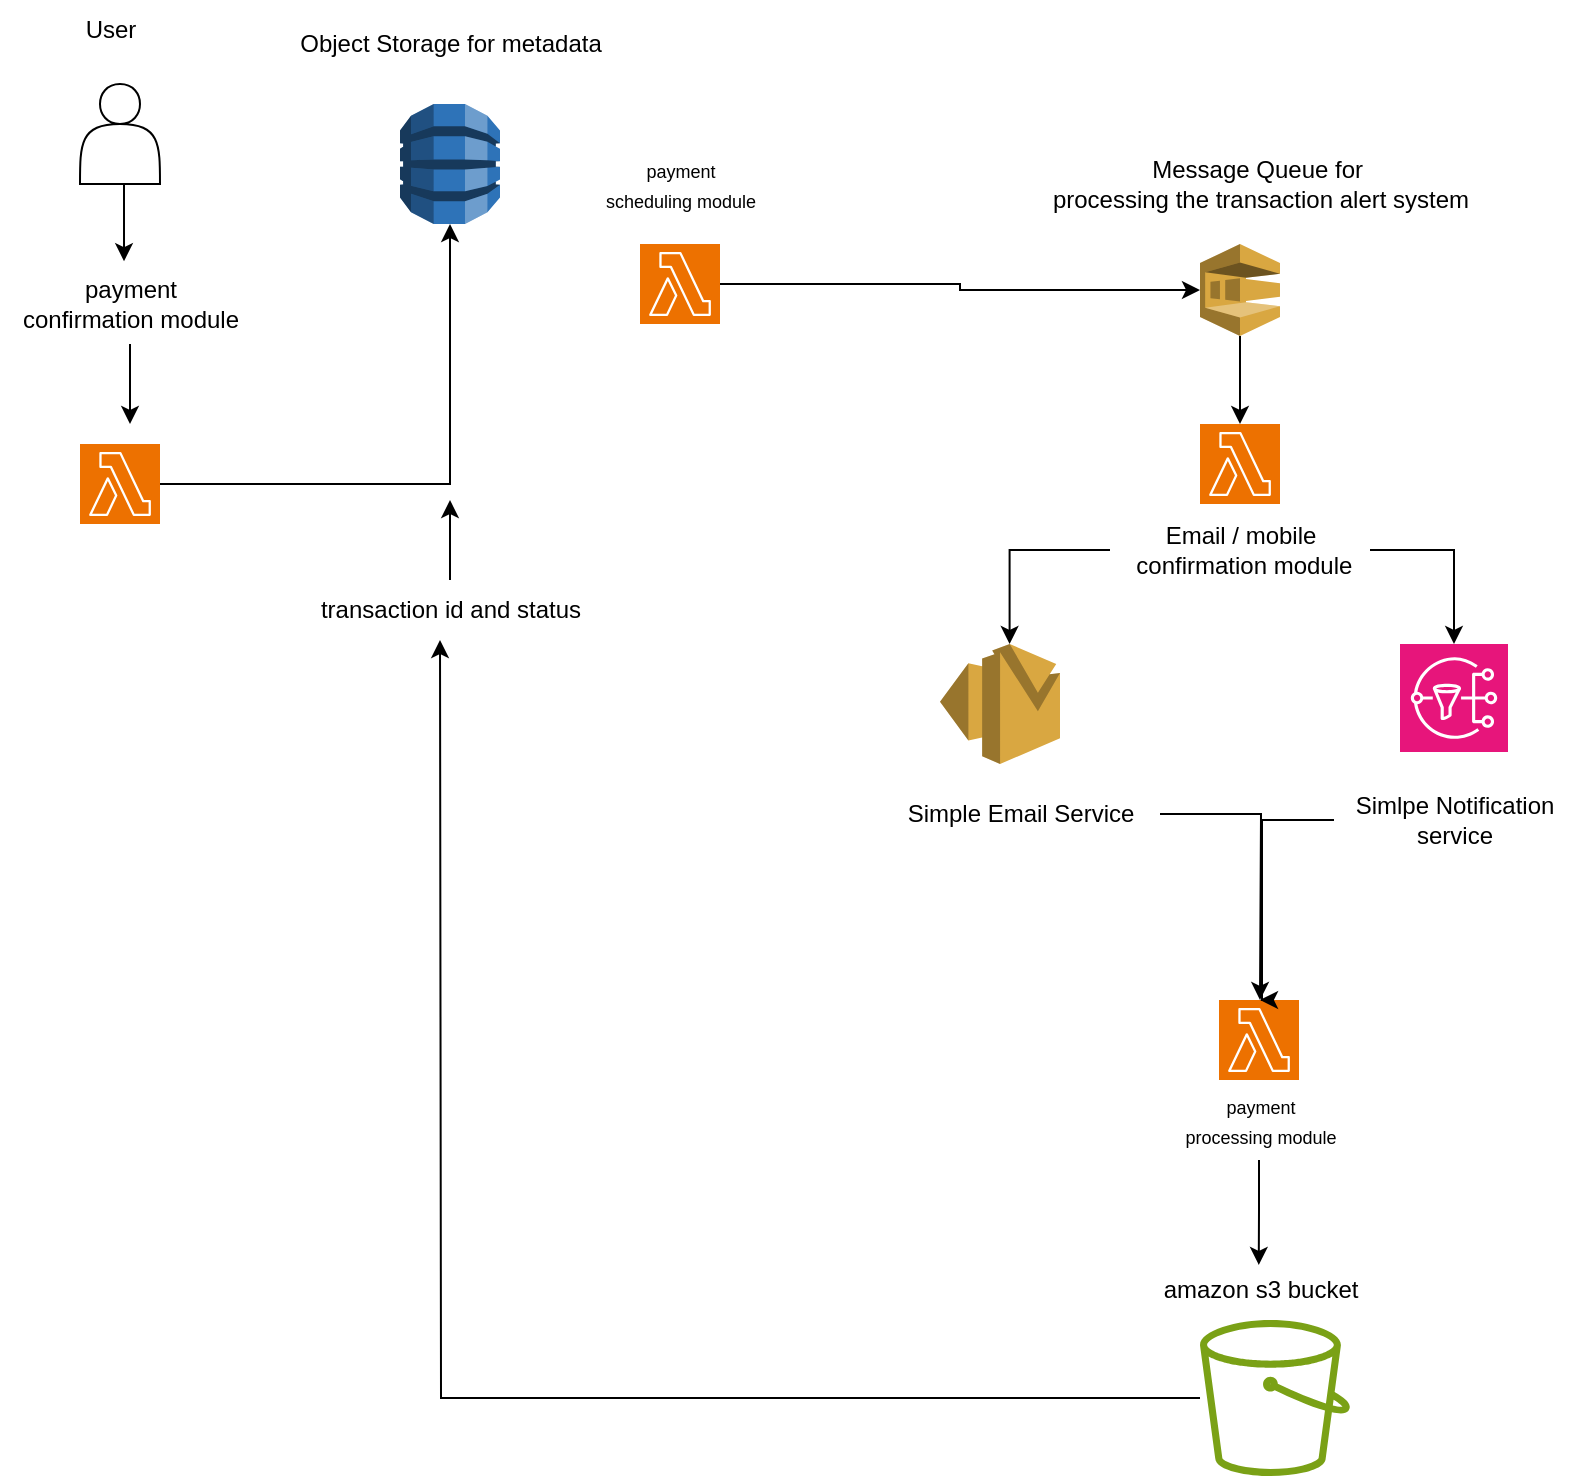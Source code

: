 <mxfile version="22.1.16" type="github">
  <diagram name="Page-1" id="cMrX50yQtDMuLtWBUuMw">
    <mxGraphModel dx="1423" dy="773" grid="1" gridSize="10" guides="1" tooltips="1" connect="1" arrows="1" fold="1" page="1" pageScale="1" pageWidth="850" pageHeight="1100" math="0" shadow="0">
      <root>
        <mxCell id="0" />
        <mxCell id="1" parent="0" />
        <mxCell id="wanejJTsM05DdPmCtUpI-31" value="" style="shape=image;html=1;verticalAlign=top;verticalLabelPosition=bottom;labelBackgroundColor=#ffffff;imageAspect=0;aspect=fixed;image=https://cdn4.iconfinder.com/data/icons/developer-set-3/128/arrowupdown-128.png;direction=south;" vertex="1" parent="1">
          <mxGeometry x="120" y="187" width="50" height="50" as="geometry" />
        </mxCell>
        <mxCell id="wanejJTsM05DdPmCtUpI-1" value="" style="shape=actor;whiteSpace=wrap;html=1;" vertex="1" parent="1">
          <mxGeometry x="40" y="182" width="40" height="50" as="geometry" />
        </mxCell>
        <mxCell id="wanejJTsM05DdPmCtUpI-2" value="" style="sketch=0;points=[[0,0,0],[0.25,0,0],[0.5,0,0],[0.75,0,0],[1,0,0],[0,1,0],[0.25,1,0],[0.5,1,0],[0.75,1,0],[1,1,0],[0,0.25,0],[0,0.5,0],[0,0.75,0],[1,0.25,0],[1,0.5,0],[1,0.75,0]];outlineConnect=0;fontColor=#232F3E;fillColor=#ED7100;strokeColor=#ffffff;dashed=0;verticalLabelPosition=bottom;verticalAlign=top;align=center;html=1;fontSize=12;fontStyle=0;aspect=fixed;shape=mxgraph.aws4.resourceIcon;resIcon=mxgraph.aws4.lambda;" vertex="1" parent="1">
          <mxGeometry x="40" y="362" width="40" height="40" as="geometry" />
        </mxCell>
        <mxCell id="wanejJTsM05DdPmCtUpI-8" style="edgeStyle=orthogonalEdgeStyle;rounded=0;orthogonalLoop=1;jettySize=auto;html=1;" edge="1" parent="1" source="wanejJTsM05DdPmCtUpI-6">
          <mxGeometry relative="1" as="geometry">
            <mxPoint x="65" y="352" as="targetPoint" />
          </mxGeometry>
        </mxCell>
        <mxCell id="wanejJTsM05DdPmCtUpI-6" value="payment &lt;br&gt;confirmation module" style="text;html=1;align=center;verticalAlign=middle;resizable=0;points=[];autosize=1;strokeColor=none;fillColor=none;" vertex="1" parent="1">
          <mxGeometry y="272" width="130" height="40" as="geometry" />
        </mxCell>
        <mxCell id="wanejJTsM05DdPmCtUpI-7" style="edgeStyle=orthogonalEdgeStyle;rounded=0;orthogonalLoop=1;jettySize=auto;html=1;exitX=0.5;exitY=1;exitDx=0;exitDy=0;entryX=0.477;entryY=-0.035;entryDx=0;entryDy=0;entryPerimeter=0;" edge="1" parent="1" source="wanejJTsM05DdPmCtUpI-1" target="wanejJTsM05DdPmCtUpI-6">
          <mxGeometry relative="1" as="geometry" />
        </mxCell>
        <mxCell id="wanejJTsM05DdPmCtUpI-9" value="User" style="text;html=1;align=center;verticalAlign=middle;resizable=0;points=[];autosize=1;strokeColor=none;fillColor=none;" vertex="1" parent="1">
          <mxGeometry x="30" y="140" width="50" height="30" as="geometry" />
        </mxCell>
        <mxCell id="wanejJTsM05DdPmCtUpI-61" style="edgeStyle=orthogonalEdgeStyle;rounded=0;orthogonalLoop=1;jettySize=auto;html=1;entryX=0;entryY=0.5;entryDx=0;entryDy=0;entryPerimeter=0;" edge="1" parent="1" source="wanejJTsM05DdPmCtUpI-10" target="wanejJTsM05DdPmCtUpI-21">
          <mxGeometry relative="1" as="geometry">
            <mxPoint x="590" y="282" as="targetPoint" />
          </mxGeometry>
        </mxCell>
        <mxCell id="wanejJTsM05DdPmCtUpI-10" value="" style="sketch=0;points=[[0,0,0],[0.25,0,0],[0.5,0,0],[0.75,0,0],[1,0,0],[0,1,0],[0.25,1,0],[0.5,1,0],[0.75,1,0],[1,1,0],[0,0.25,0],[0,0.5,0],[0,0.75,0],[1,0.25,0],[1,0.5,0],[1,0.75,0]];outlineConnect=0;fontColor=#232F3E;fillColor=#ED7100;strokeColor=#ffffff;dashed=0;verticalLabelPosition=bottom;verticalAlign=top;align=center;html=1;fontSize=12;fontStyle=0;aspect=fixed;shape=mxgraph.aws4.resourceIcon;resIcon=mxgraph.aws4.lambda;" vertex="1" parent="1">
          <mxGeometry x="320" y="262" width="40" height="40" as="geometry" />
        </mxCell>
        <mxCell id="wanejJTsM05DdPmCtUpI-11" value="&lt;font style=&quot;font-size: 9px;&quot;&gt;payment &lt;br&gt;scheduling module&lt;/font&gt;" style="text;html=1;align=center;verticalAlign=middle;resizable=0;points=[];autosize=1;strokeColor=none;fillColor=none;" vertex="1" parent="1">
          <mxGeometry x="290" y="212" width="100" height="40" as="geometry" />
        </mxCell>
        <mxCell id="wanejJTsM05DdPmCtUpI-16" value="" style="sketch=0;points=[[0,0,0],[0.25,0,0],[0.5,0,0],[0.75,0,0],[1,0,0],[0,1,0],[0.25,1,0],[0.5,1,0],[0.75,1,0],[1,1,0],[0,0.25,0],[0,0.5,0],[0,0.75,0],[1,0.25,0],[1,0.5,0],[1,0.75,0]];outlineConnect=0;fontColor=#232F3E;fillColor=#ED7100;strokeColor=#ffffff;dashed=0;verticalLabelPosition=bottom;verticalAlign=top;align=center;html=1;fontSize=12;fontStyle=0;aspect=fixed;shape=mxgraph.aws4.resourceIcon;resIcon=mxgraph.aws4.lambda;" vertex="1" parent="1">
          <mxGeometry x="609.5" y="640" width="40" height="40" as="geometry" />
        </mxCell>
        <mxCell id="wanejJTsM05DdPmCtUpI-20" value="&lt;font style=&quot;font-size: 9px;&quot;&gt;payment &lt;br&gt;processing module&lt;/font&gt;" style="text;html=1;align=center;verticalAlign=middle;resizable=0;points=[];autosize=1;strokeColor=none;fillColor=none;" vertex="1" parent="1">
          <mxGeometry x="579.5" y="680" width="100" height="40" as="geometry" />
        </mxCell>
        <mxCell id="wanejJTsM05DdPmCtUpI-21" value="" style="outlineConnect=0;dashed=0;verticalLabelPosition=bottom;verticalAlign=top;align=center;html=1;shape=mxgraph.aws3.sqs;fillColor=#D9A741;gradientColor=none;" vertex="1" parent="1">
          <mxGeometry x="600" y="262" width="40" height="46" as="geometry" />
        </mxCell>
        <mxCell id="wanejJTsM05DdPmCtUpI-23" value="" style="outlineConnect=0;dashed=0;verticalLabelPosition=bottom;verticalAlign=top;align=center;html=1;shape=mxgraph.aws3.dynamo_db;fillColor=#2E73B8;gradientColor=none;" vertex="1" parent="1">
          <mxGeometry x="200" y="192" width="50" height="60" as="geometry" />
        </mxCell>
        <mxCell id="wanejJTsM05DdPmCtUpI-28" style="edgeStyle=orthogonalEdgeStyle;rounded=0;orthogonalLoop=1;jettySize=auto;html=1;entryX=0.5;entryY=1;entryDx=0;entryDy=0;entryPerimeter=0;" edge="1" parent="1" source="wanejJTsM05DdPmCtUpI-2" target="wanejJTsM05DdPmCtUpI-23">
          <mxGeometry relative="1" as="geometry" />
        </mxCell>
        <mxCell id="wanejJTsM05DdPmCtUpI-33" value="Object Storage for metadata" style="text;html=1;align=center;verticalAlign=middle;resizable=0;points=[];autosize=1;strokeColor=none;fillColor=none;" vertex="1" parent="1">
          <mxGeometry x="140" y="147" width="170" height="30" as="geometry" />
        </mxCell>
        <mxCell id="wanejJTsM05DdPmCtUpI-40" value="" style="sketch=0;points=[[0,0,0],[0.25,0,0],[0.5,0,0],[0.75,0,0],[1,0,0],[0,1,0],[0.25,1,0],[0.5,1,0],[0.75,1,0],[1,1,0],[0,0.25,0],[0,0.5,0],[0,0.75,0],[1,0.25,0],[1,0.5,0],[1,0.75,0]];outlineConnect=0;fontColor=#232F3E;fillColor=#ED7100;strokeColor=#ffffff;dashed=0;verticalLabelPosition=bottom;verticalAlign=top;align=center;html=1;fontSize=12;fontStyle=0;aspect=fixed;shape=mxgraph.aws4.resourceIcon;resIcon=mxgraph.aws4.lambda;" vertex="1" parent="1">
          <mxGeometry x="600" y="352" width="40" height="40" as="geometry" />
        </mxCell>
        <mxCell id="wanejJTsM05DdPmCtUpI-41" style="edgeStyle=orthogonalEdgeStyle;rounded=0;orthogonalLoop=1;jettySize=auto;html=1;entryX=0.5;entryY=0;entryDx=0;entryDy=0;entryPerimeter=0;" edge="1" parent="1" source="wanejJTsM05DdPmCtUpI-21" target="wanejJTsM05DdPmCtUpI-40">
          <mxGeometry relative="1" as="geometry" />
        </mxCell>
        <mxCell id="wanejJTsM05DdPmCtUpI-48" style="edgeStyle=orthogonalEdgeStyle;rounded=0;orthogonalLoop=1;jettySize=auto;html=1;" edge="1" parent="1" source="wanejJTsM05DdPmCtUpI-42" target="wanejJTsM05DdPmCtUpI-46">
          <mxGeometry relative="1" as="geometry" />
        </mxCell>
        <mxCell id="wanejJTsM05DdPmCtUpI-42" value="Email / mobile&lt;br&gt;&amp;nbsp;confirmation module" style="text;html=1;align=center;verticalAlign=middle;resizable=0;points=[];autosize=1;strokeColor=none;fillColor=none;" vertex="1" parent="1">
          <mxGeometry x="555" y="395" width="130" height="40" as="geometry" />
        </mxCell>
        <mxCell id="wanejJTsM05DdPmCtUpI-44" value="" style="outlineConnect=0;dashed=0;verticalLabelPosition=bottom;verticalAlign=top;align=center;html=1;shape=mxgraph.aws3.ses;fillColor=#D9A741;gradientColor=none;" vertex="1" parent="1">
          <mxGeometry x="470" y="462" width="60" height="60" as="geometry" />
        </mxCell>
        <mxCell id="wanejJTsM05DdPmCtUpI-60" style="edgeStyle=orthogonalEdgeStyle;rounded=0;orthogonalLoop=1;jettySize=auto;html=1;" edge="1" parent="1" source="wanejJTsM05DdPmCtUpI-45">
          <mxGeometry relative="1" as="geometry">
            <mxPoint x="630" y="640" as="targetPoint" />
          </mxGeometry>
        </mxCell>
        <mxCell id="wanejJTsM05DdPmCtUpI-45" value="Simple Email Service" style="text;html=1;align=center;verticalAlign=middle;resizable=0;points=[];autosize=1;strokeColor=none;fillColor=none;" vertex="1" parent="1">
          <mxGeometry x="440" y="532" width="140" height="30" as="geometry" />
        </mxCell>
        <mxCell id="wanejJTsM05DdPmCtUpI-46" value="" style="sketch=0;points=[[0,0,0],[0.25,0,0],[0.5,0,0],[0.75,0,0],[1,0,0],[0,1,0],[0.25,1,0],[0.5,1,0],[0.75,1,0],[1,1,0],[0,0.25,0],[0,0.5,0],[0,0.75,0],[1,0.25,0],[1,0.5,0],[1,0.75,0]];outlineConnect=0;fontColor=#232F3E;fillColor=#E7157B;strokeColor=#ffffff;dashed=0;verticalLabelPosition=bottom;verticalAlign=top;align=center;html=1;fontSize=12;fontStyle=0;aspect=fixed;shape=mxgraph.aws4.resourceIcon;resIcon=mxgraph.aws4.sns;" vertex="1" parent="1">
          <mxGeometry x="700" y="462" width="54" height="54" as="geometry" />
        </mxCell>
        <mxCell id="wanejJTsM05DdPmCtUpI-47" style="edgeStyle=orthogonalEdgeStyle;rounded=0;orthogonalLoop=1;jettySize=auto;html=1;entryX=0.58;entryY=0;entryDx=0;entryDy=0;entryPerimeter=0;" edge="1" parent="1" source="wanejJTsM05DdPmCtUpI-42" target="wanejJTsM05DdPmCtUpI-44">
          <mxGeometry relative="1" as="geometry" />
        </mxCell>
        <mxCell id="wanejJTsM05DdPmCtUpI-53" style="edgeStyle=orthogonalEdgeStyle;rounded=0;orthogonalLoop=1;jettySize=auto;html=1;" edge="1" parent="1" source="wanejJTsM05DdPmCtUpI-49">
          <mxGeometry relative="1" as="geometry">
            <mxPoint x="630" y="640" as="targetPoint" />
            <Array as="points">
              <mxPoint x="631" y="550" />
            </Array>
          </mxGeometry>
        </mxCell>
        <mxCell id="wanejJTsM05DdPmCtUpI-49" value="Simlpe Notification&lt;br&gt;service" style="text;html=1;align=center;verticalAlign=middle;resizable=0;points=[];autosize=1;strokeColor=none;fillColor=none;" vertex="1" parent="1">
          <mxGeometry x="667" y="530" width="120" height="40" as="geometry" />
        </mxCell>
        <mxCell id="wanejJTsM05DdPmCtUpI-55" style="edgeStyle=orthogonalEdgeStyle;rounded=0;orthogonalLoop=1;jettySize=auto;html=1;" edge="1" parent="1" source="wanejJTsM05DdPmCtUpI-50">
          <mxGeometry relative="1" as="geometry">
            <mxPoint x="220" y="460" as="targetPoint" />
          </mxGeometry>
        </mxCell>
        <mxCell id="wanejJTsM05DdPmCtUpI-50" value="" style="sketch=0;outlineConnect=0;fontColor=#232F3E;gradientColor=none;fillColor=#7AA116;strokeColor=none;dashed=0;verticalLabelPosition=bottom;verticalAlign=top;align=center;html=1;fontSize=12;fontStyle=0;aspect=fixed;pointerEvents=1;shape=mxgraph.aws4.bucket;" vertex="1" parent="1">
          <mxGeometry x="600" y="800" width="75" height="78" as="geometry" />
        </mxCell>
        <mxCell id="wanejJTsM05DdPmCtUpI-51" value="amazon s3 bucket&lt;br&gt;" style="text;html=1;align=center;verticalAlign=middle;resizable=0;points=[];autosize=1;strokeColor=none;fillColor=none;" vertex="1" parent="1">
          <mxGeometry x="569.5" y="770" width="120" height="30" as="geometry" />
        </mxCell>
        <mxCell id="wanejJTsM05DdPmCtUpI-58" style="edgeStyle=orthogonalEdgeStyle;rounded=0;orthogonalLoop=1;jettySize=auto;html=1;" edge="1" parent="1" source="wanejJTsM05DdPmCtUpI-56">
          <mxGeometry relative="1" as="geometry">
            <mxPoint x="225" y="390" as="targetPoint" />
          </mxGeometry>
        </mxCell>
        <mxCell id="wanejJTsM05DdPmCtUpI-56" value="transaction id and status" style="text;html=1;align=center;verticalAlign=middle;resizable=0;points=[];autosize=1;strokeColor=none;fillColor=none;" vertex="1" parent="1">
          <mxGeometry x="150" y="430" width="150" height="30" as="geometry" />
        </mxCell>
        <mxCell id="wanejJTsM05DdPmCtUpI-59" value="Message Queue for&amp;nbsp;&lt;br&gt;processing the transaction alert system&lt;br&gt;" style="text;html=1;align=center;verticalAlign=middle;resizable=0;points=[];autosize=1;strokeColor=none;fillColor=none;" vertex="1" parent="1">
          <mxGeometry x="514.5" y="212" width="230" height="40" as="geometry" />
        </mxCell>
        <mxCell id="wanejJTsM05DdPmCtUpI-62" style="edgeStyle=orthogonalEdgeStyle;rounded=0;orthogonalLoop=1;jettySize=auto;html=1;entryX=0.499;entryY=0.082;entryDx=0;entryDy=0;entryPerimeter=0;" edge="1" parent="1" source="wanejJTsM05DdPmCtUpI-20" target="wanejJTsM05DdPmCtUpI-51">
          <mxGeometry relative="1" as="geometry" />
        </mxCell>
      </root>
    </mxGraphModel>
  </diagram>
</mxfile>
